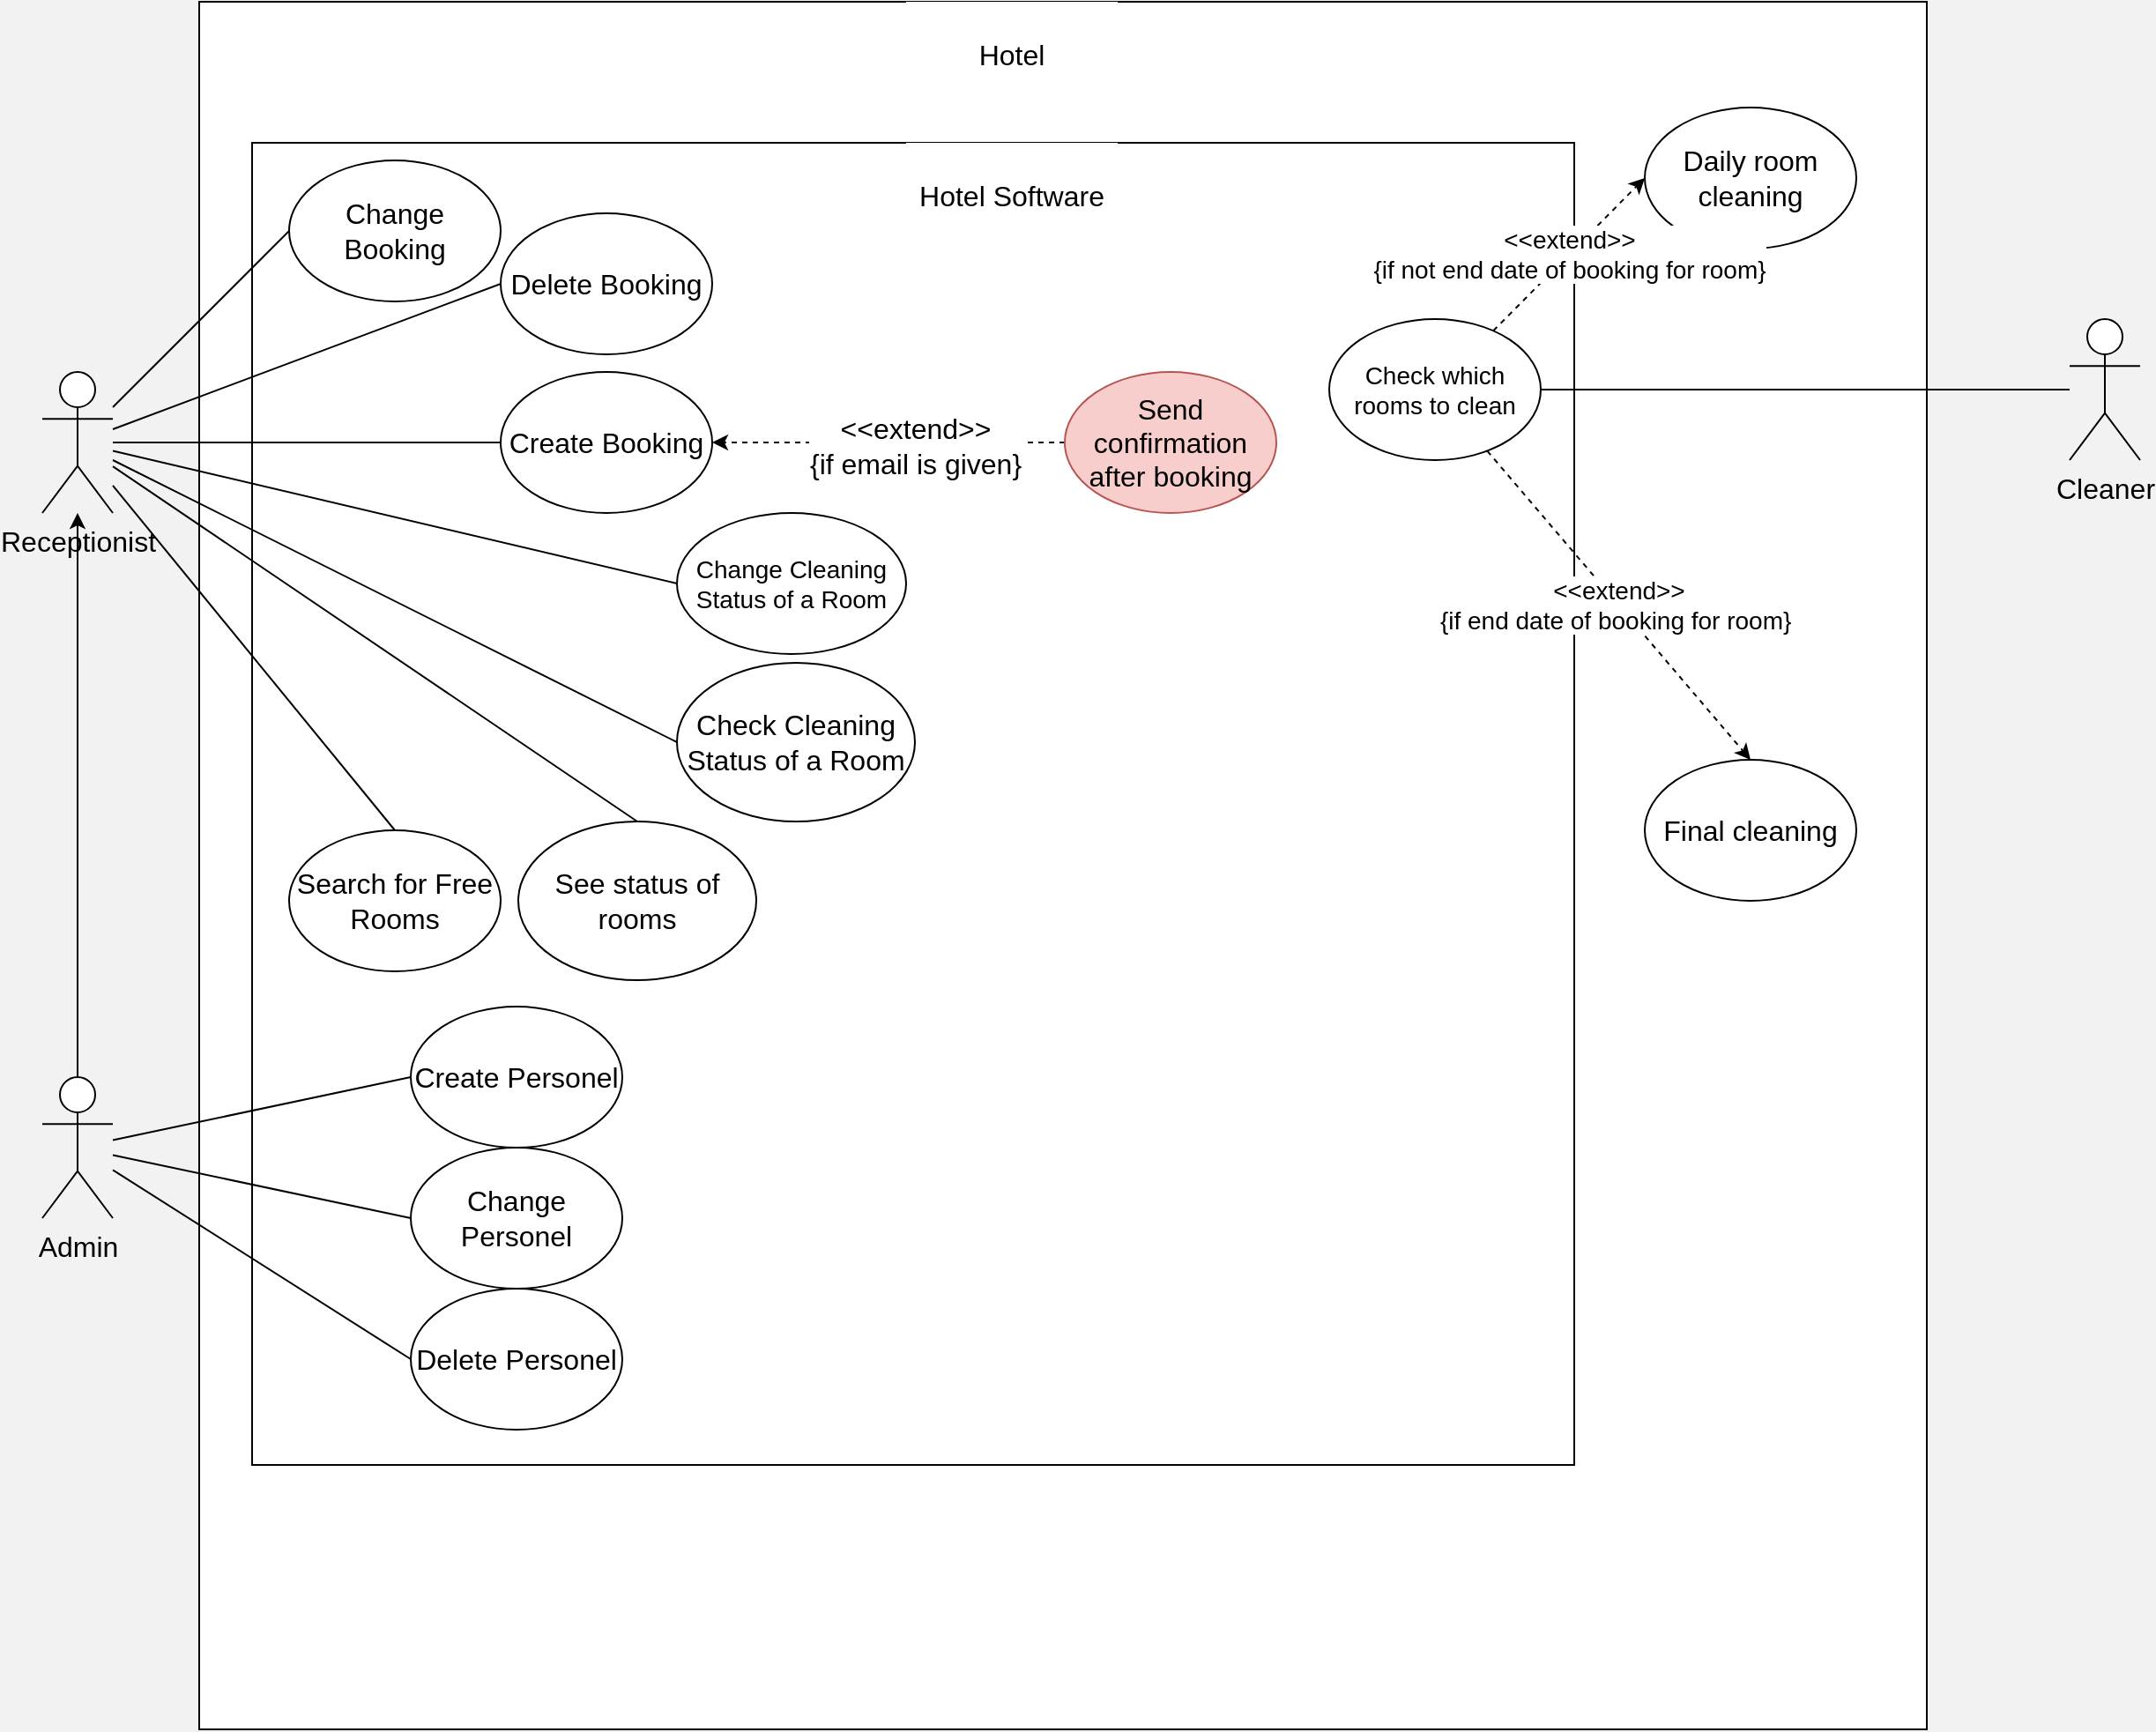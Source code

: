 <mxfile version="17.4.6" type="github">
  <diagram name="Page-1" id="0783ab3e-0a74-02c8-0abd-f7b4e66b4bec">
    <mxGraphModel dx="1168" dy="1372" grid="1" gridSize="10" guides="1" tooltips="1" connect="1" arrows="1" fold="1" page="1" pageScale="1" pageWidth="850" pageHeight="1100" background="#F2F2F2" math="0" shadow="0">
      <root>
        <mxCell id="0" />
        <mxCell id="1" parent="0" />
        <mxCell id="9qOzzbonZiy3tQvVrjJE-31" value="" style="whiteSpace=wrap;html=1;aspect=fixed;fontSize=16;" parent="1" vertex="1">
          <mxGeometry x="149" y="20" width="980" height="980" as="geometry" />
        </mxCell>
        <mxCell id="9qOzzbonZiy3tQvVrjJE-1" value="" style="whiteSpace=wrap;html=1;aspect=fixed;align=center;flipV=1;flipH=1;" parent="1" vertex="1">
          <mxGeometry x="179" y="100" width="750" height="750" as="geometry" />
        </mxCell>
        <mxCell id="9qOzzbonZiy3tQvVrjJE-2" value="&lt;font style=&quot;font-size: 16px&quot;&gt;Hotel Software&lt;/font&gt;" style="rounded=0;whiteSpace=wrap;html=1;fillColor=default;strokeColor=none;" parent="1" vertex="1">
          <mxGeometry x="550" y="100" width="120" height="60" as="geometry" />
        </mxCell>
        <mxCell id="9qOzzbonZiy3tQvVrjJE-11" value="" style="edgeStyle=orthogonalEdgeStyle;rounded=0;orthogonalLoop=1;jettySize=auto;html=1;fontSize=16;" parent="1" source="9qOzzbonZiy3tQvVrjJE-3" target="9qOzzbonZiy3tQvVrjJE-10" edge="1">
          <mxGeometry relative="1" as="geometry" />
        </mxCell>
        <mxCell id="U_DoTE55FPtf1I-XfE2f-1" style="rounded=0;orthogonalLoop=1;jettySize=auto;html=1;entryX=0;entryY=0.5;entryDx=0;entryDy=0;endArrow=none;endFill=0;" edge="1" parent="1" source="9qOzzbonZiy3tQvVrjJE-3" target="9qOzzbonZiy3tQvVrjJE-22">
          <mxGeometry relative="1" as="geometry" />
        </mxCell>
        <mxCell id="U_DoTE55FPtf1I-XfE2f-6" style="edgeStyle=none;rounded=0;orthogonalLoop=1;jettySize=auto;html=1;entryX=0;entryY=0.5;entryDx=0;entryDy=0;fontSize=14;endArrow=none;endFill=0;" edge="1" parent="1" source="9qOzzbonZiy3tQvVrjJE-3" target="9qOzzbonZiy3tQvVrjJE-23">
          <mxGeometry relative="1" as="geometry" />
        </mxCell>
        <mxCell id="U_DoTE55FPtf1I-XfE2f-7" style="edgeStyle=none;rounded=0;orthogonalLoop=1;jettySize=auto;html=1;entryX=0;entryY=0.5;entryDx=0;entryDy=0;fontSize=14;endArrow=none;endFill=0;" edge="1" parent="1" source="9qOzzbonZiy3tQvVrjJE-3" target="9qOzzbonZiy3tQvVrjJE-24">
          <mxGeometry relative="1" as="geometry" />
        </mxCell>
        <mxCell id="9qOzzbonZiy3tQvVrjJE-3" value="Admin" style="shape=umlActor;verticalLabelPosition=bottom;verticalAlign=top;html=1;outlineConnect=0;fontSize=16;" parent="1" vertex="1">
          <mxGeometry x="60" y="630" width="40" height="80" as="geometry" />
        </mxCell>
        <mxCell id="9qOzzbonZiy3tQvVrjJE-46" style="edgeStyle=none;rounded=0;orthogonalLoop=1;jettySize=auto;html=1;entryX=0;entryY=0.5;entryDx=0;entryDy=0;fontSize=16;endArrow=none;endFill=0;" parent="1" source="9qOzzbonZiy3tQvVrjJE-10" target="9qOzzbonZiy3tQvVrjJE-17" edge="1">
          <mxGeometry relative="1" as="geometry" />
        </mxCell>
        <mxCell id="9qOzzbonZiy3tQvVrjJE-47" style="edgeStyle=none;rounded=0;orthogonalLoop=1;jettySize=auto;html=1;entryX=0;entryY=0.5;entryDx=0;entryDy=0;fontSize=16;endArrow=none;endFill=0;" parent="1" source="9qOzzbonZiy3tQvVrjJE-10" target="9qOzzbonZiy3tQvVrjJE-16" edge="1">
          <mxGeometry relative="1" as="geometry" />
        </mxCell>
        <mxCell id="9qOzzbonZiy3tQvVrjJE-48" style="edgeStyle=none;rounded=0;orthogonalLoop=1;jettySize=auto;html=1;entryX=0;entryY=0.5;entryDx=0;entryDy=0;fontSize=16;endArrow=none;endFill=0;" parent="1" source="9qOzzbonZiy3tQvVrjJE-10" target="9qOzzbonZiy3tQvVrjJE-18" edge="1">
          <mxGeometry relative="1" as="geometry" />
        </mxCell>
        <mxCell id="9qOzzbonZiy3tQvVrjJE-49" style="edgeStyle=none;rounded=0;orthogonalLoop=1;jettySize=auto;html=1;entryX=0;entryY=0.5;entryDx=0;entryDy=0;fontSize=16;endArrow=none;endFill=0;" parent="1" source="9qOzzbonZiy3tQvVrjJE-10" target="9qOzzbonZiy3tQvVrjJE-20" edge="1">
          <mxGeometry relative="1" as="geometry" />
        </mxCell>
        <mxCell id="9qOzzbonZiy3tQvVrjJE-50" style="edgeStyle=none;rounded=0;orthogonalLoop=1;jettySize=auto;html=1;entryX=0.5;entryY=0;entryDx=0;entryDy=0;fontSize=16;endArrow=none;endFill=0;" parent="1" source="9qOzzbonZiy3tQvVrjJE-10" target="9qOzzbonZiy3tQvVrjJE-25" edge="1">
          <mxGeometry relative="1" as="geometry" />
        </mxCell>
        <mxCell id="9qOzzbonZiy3tQvVrjJE-52" style="edgeStyle=none;rounded=0;orthogonalLoop=1;jettySize=auto;html=1;entryX=0.5;entryY=0;entryDx=0;entryDy=0;fontSize=16;endArrow=none;endFill=0;" parent="1" source="9qOzzbonZiy3tQvVrjJE-10" target="9qOzzbonZiy3tQvVrjJE-51" edge="1">
          <mxGeometry relative="1" as="geometry" />
        </mxCell>
        <mxCell id="U_DoTE55FPtf1I-XfE2f-5" style="rounded=0;orthogonalLoop=1;jettySize=auto;html=1;entryX=0;entryY=0.5;entryDx=0;entryDy=0;endArrow=none;endFill=0;" edge="1" parent="1" source="9qOzzbonZiy3tQvVrjJE-10" target="U_DoTE55FPtf1I-XfE2f-4">
          <mxGeometry relative="1" as="geometry" />
        </mxCell>
        <mxCell id="9qOzzbonZiy3tQvVrjJE-10" value="Receptionist" style="shape=umlActor;verticalLabelPosition=bottom;verticalAlign=top;html=1;outlineConnect=0;fontSize=16;" parent="1" vertex="1">
          <mxGeometry x="60" y="230" width="40" height="80" as="geometry" />
        </mxCell>
        <mxCell id="9qOzzbonZiy3tQvVrjJE-16" value="Create Booking" style="ellipse;whiteSpace=wrap;html=1;fontSize=16;" parent="1" vertex="1">
          <mxGeometry x="320" y="230" width="120" height="80" as="geometry" />
        </mxCell>
        <mxCell id="9qOzzbonZiy3tQvVrjJE-17" value="Change Booking" style="ellipse;whiteSpace=wrap;html=1;fontSize=16;" parent="1" vertex="1">
          <mxGeometry x="200" y="110" width="120" height="80" as="geometry" />
        </mxCell>
        <mxCell id="9qOzzbonZiy3tQvVrjJE-18" value="Delete Booking" style="ellipse;whiteSpace=wrap;html=1;fontSize=16;" parent="1" vertex="1">
          <mxGeometry x="320" y="140" width="120" height="80" as="geometry" />
        </mxCell>
        <mxCell id="9qOzzbonZiy3tQvVrjJE-20" value="Check Cleaning Status of a Room" style="ellipse;whiteSpace=wrap;html=1;fontSize=16;" parent="1" vertex="1">
          <mxGeometry x="420" y="395" width="135" height="90" as="geometry" />
        </mxCell>
        <mxCell id="9qOzzbonZiy3tQvVrjJE-22" value="Create Personel" style="ellipse;whiteSpace=wrap;html=1;fontSize=16;" parent="1" vertex="1">
          <mxGeometry x="269" y="590" width="120" height="80" as="geometry" />
        </mxCell>
        <mxCell id="9qOzzbonZiy3tQvVrjJE-23" value="Change Personel" style="ellipse;whiteSpace=wrap;html=1;fontSize=16;" parent="1" vertex="1">
          <mxGeometry x="269" y="670" width="120" height="80" as="geometry" />
        </mxCell>
        <mxCell id="9qOzzbonZiy3tQvVrjJE-24" value="Delete Personel" style="ellipse;whiteSpace=wrap;html=1;fontSize=16;" parent="1" vertex="1">
          <mxGeometry x="269" y="750" width="120" height="80" as="geometry" />
        </mxCell>
        <mxCell id="9qOzzbonZiy3tQvVrjJE-25" value="Search for Free Rooms" style="ellipse;whiteSpace=wrap;html=1;fontSize=16;" parent="1" vertex="1">
          <mxGeometry x="200" y="490" width="120" height="80" as="geometry" />
        </mxCell>
        <mxCell id="9qOzzbonZiy3tQvVrjJE-30" value="Daily room cleaning" style="ellipse;whiteSpace=wrap;html=1;fontSize=16;" parent="1" vertex="1">
          <mxGeometry x="969" y="80" width="120" height="80" as="geometry" />
        </mxCell>
        <mxCell id="9qOzzbonZiy3tQvVrjJE-33" value="Hotel" style="rounded=0;whiteSpace=wrap;html=1;fontSize=16;strokeColor=none;" parent="1" vertex="1">
          <mxGeometry x="550" y="20" width="120" height="60" as="geometry" />
        </mxCell>
        <mxCell id="U_DoTE55FPtf1I-XfE2f-10" style="edgeStyle=none;rounded=0;orthogonalLoop=1;jettySize=auto;html=1;fontSize=14;endArrow=none;endFill=0;" edge="1" parent="1" source="9qOzzbonZiy3tQvVrjJE-34" target="U_DoTE55FPtf1I-XfE2f-8">
          <mxGeometry relative="1" as="geometry" />
        </mxCell>
        <mxCell id="9qOzzbonZiy3tQvVrjJE-34" value="Cleaner" style="shape=umlActor;verticalLabelPosition=bottom;verticalAlign=top;html=1;outlineConnect=0;fontSize=16;" parent="1" vertex="1">
          <mxGeometry x="1210" y="200" width="40" height="80" as="geometry" />
        </mxCell>
        <mxCell id="9qOzzbonZiy3tQvVrjJE-36" value="Final cleaning" style="ellipse;whiteSpace=wrap;html=1;fontSize=16;" parent="1" vertex="1">
          <mxGeometry x="969" y="450" width="120" height="80" as="geometry" />
        </mxCell>
        <mxCell id="9qOzzbonZiy3tQvVrjJE-39" style="edgeStyle=orthogonalEdgeStyle;rounded=0;orthogonalLoop=1;jettySize=auto;html=1;entryX=1;entryY=0.5;entryDx=0;entryDy=0;fontSize=16;dashed=1;" parent="1" source="9qOzzbonZiy3tQvVrjJE-37" target="9qOzzbonZiy3tQvVrjJE-16" edge="1">
          <mxGeometry relative="1" as="geometry" />
        </mxCell>
        <mxCell id="9qOzzbonZiy3tQvVrjJE-40" value="&amp;lt;&amp;lt;extend&amp;gt;&amp;gt;&lt;br&gt;{if email is given}" style="edgeLabel;html=1;align=center;verticalAlign=middle;resizable=0;points=[];fontSize=16;" parent="9qOzzbonZiy3tQvVrjJE-39" vertex="1" connectable="0">
          <mxGeometry x="-0.148" y="2" relative="1" as="geometry">
            <mxPoint as="offset" />
          </mxGeometry>
        </mxCell>
        <mxCell id="9qOzzbonZiy3tQvVrjJE-37" value="Send confirmation after booking" style="ellipse;whiteSpace=wrap;html=1;fontSize=16;color=pink;fillColor=#f8cecc;strokeColor=#b85450;" parent="1" vertex="1">
          <mxGeometry x="640" y="230" width="120" height="80" as="geometry" />
        </mxCell>
        <mxCell id="9qOzzbonZiy3tQvVrjJE-51" value="See status of rooms" style="ellipse;whiteSpace=wrap;html=1;fontSize=16;" parent="1" vertex="1">
          <mxGeometry x="330" y="485" width="135" height="90" as="geometry" />
        </mxCell>
        <mxCell id="U_DoTE55FPtf1I-XfE2f-4" value="&lt;font style=&quot;font-size: 14px&quot;&gt;Change Cleaning Status of a Room&lt;/font&gt;" style="ellipse;whiteSpace=wrap;html=1;" vertex="1" parent="1">
          <mxGeometry x="420" y="310" width="130" height="80" as="geometry" />
        </mxCell>
        <mxCell id="U_DoTE55FPtf1I-XfE2f-11" value="&amp;lt;&amp;lt;extend&amp;gt;&amp;gt;&lt;br&gt;{if end date of booking for room}&amp;nbsp;" style="rounded=0;orthogonalLoop=1;jettySize=auto;html=1;entryX=0.5;entryY=0;entryDx=0;entryDy=0;fontSize=14;endArrow=classic;endFill=1;dashed=1;" edge="1" parent="1" source="U_DoTE55FPtf1I-XfE2f-8" target="9qOzzbonZiy3tQvVrjJE-36">
          <mxGeometry relative="1" as="geometry" />
        </mxCell>
        <mxCell id="U_DoTE55FPtf1I-XfE2f-12" value="&amp;lt;&amp;lt;extend&amp;gt;&amp;gt;&lt;br&gt;{if not end date of booking for room}" style="edgeStyle=none;rounded=0;orthogonalLoop=1;jettySize=auto;html=1;entryX=0;entryY=0.5;entryDx=0;entryDy=0;dashed=1;fontSize=14;endArrow=classic;endFill=1;" edge="1" parent="1" source="U_DoTE55FPtf1I-XfE2f-8" target="9qOzzbonZiy3tQvVrjJE-30">
          <mxGeometry relative="1" as="geometry" />
        </mxCell>
        <mxCell id="U_DoTE55FPtf1I-XfE2f-8" value="Check which rooms to clean" style="ellipse;whiteSpace=wrap;html=1;fontSize=14;" vertex="1" parent="1">
          <mxGeometry x="790" y="200" width="120" height="80" as="geometry" />
        </mxCell>
      </root>
    </mxGraphModel>
  </diagram>
</mxfile>
